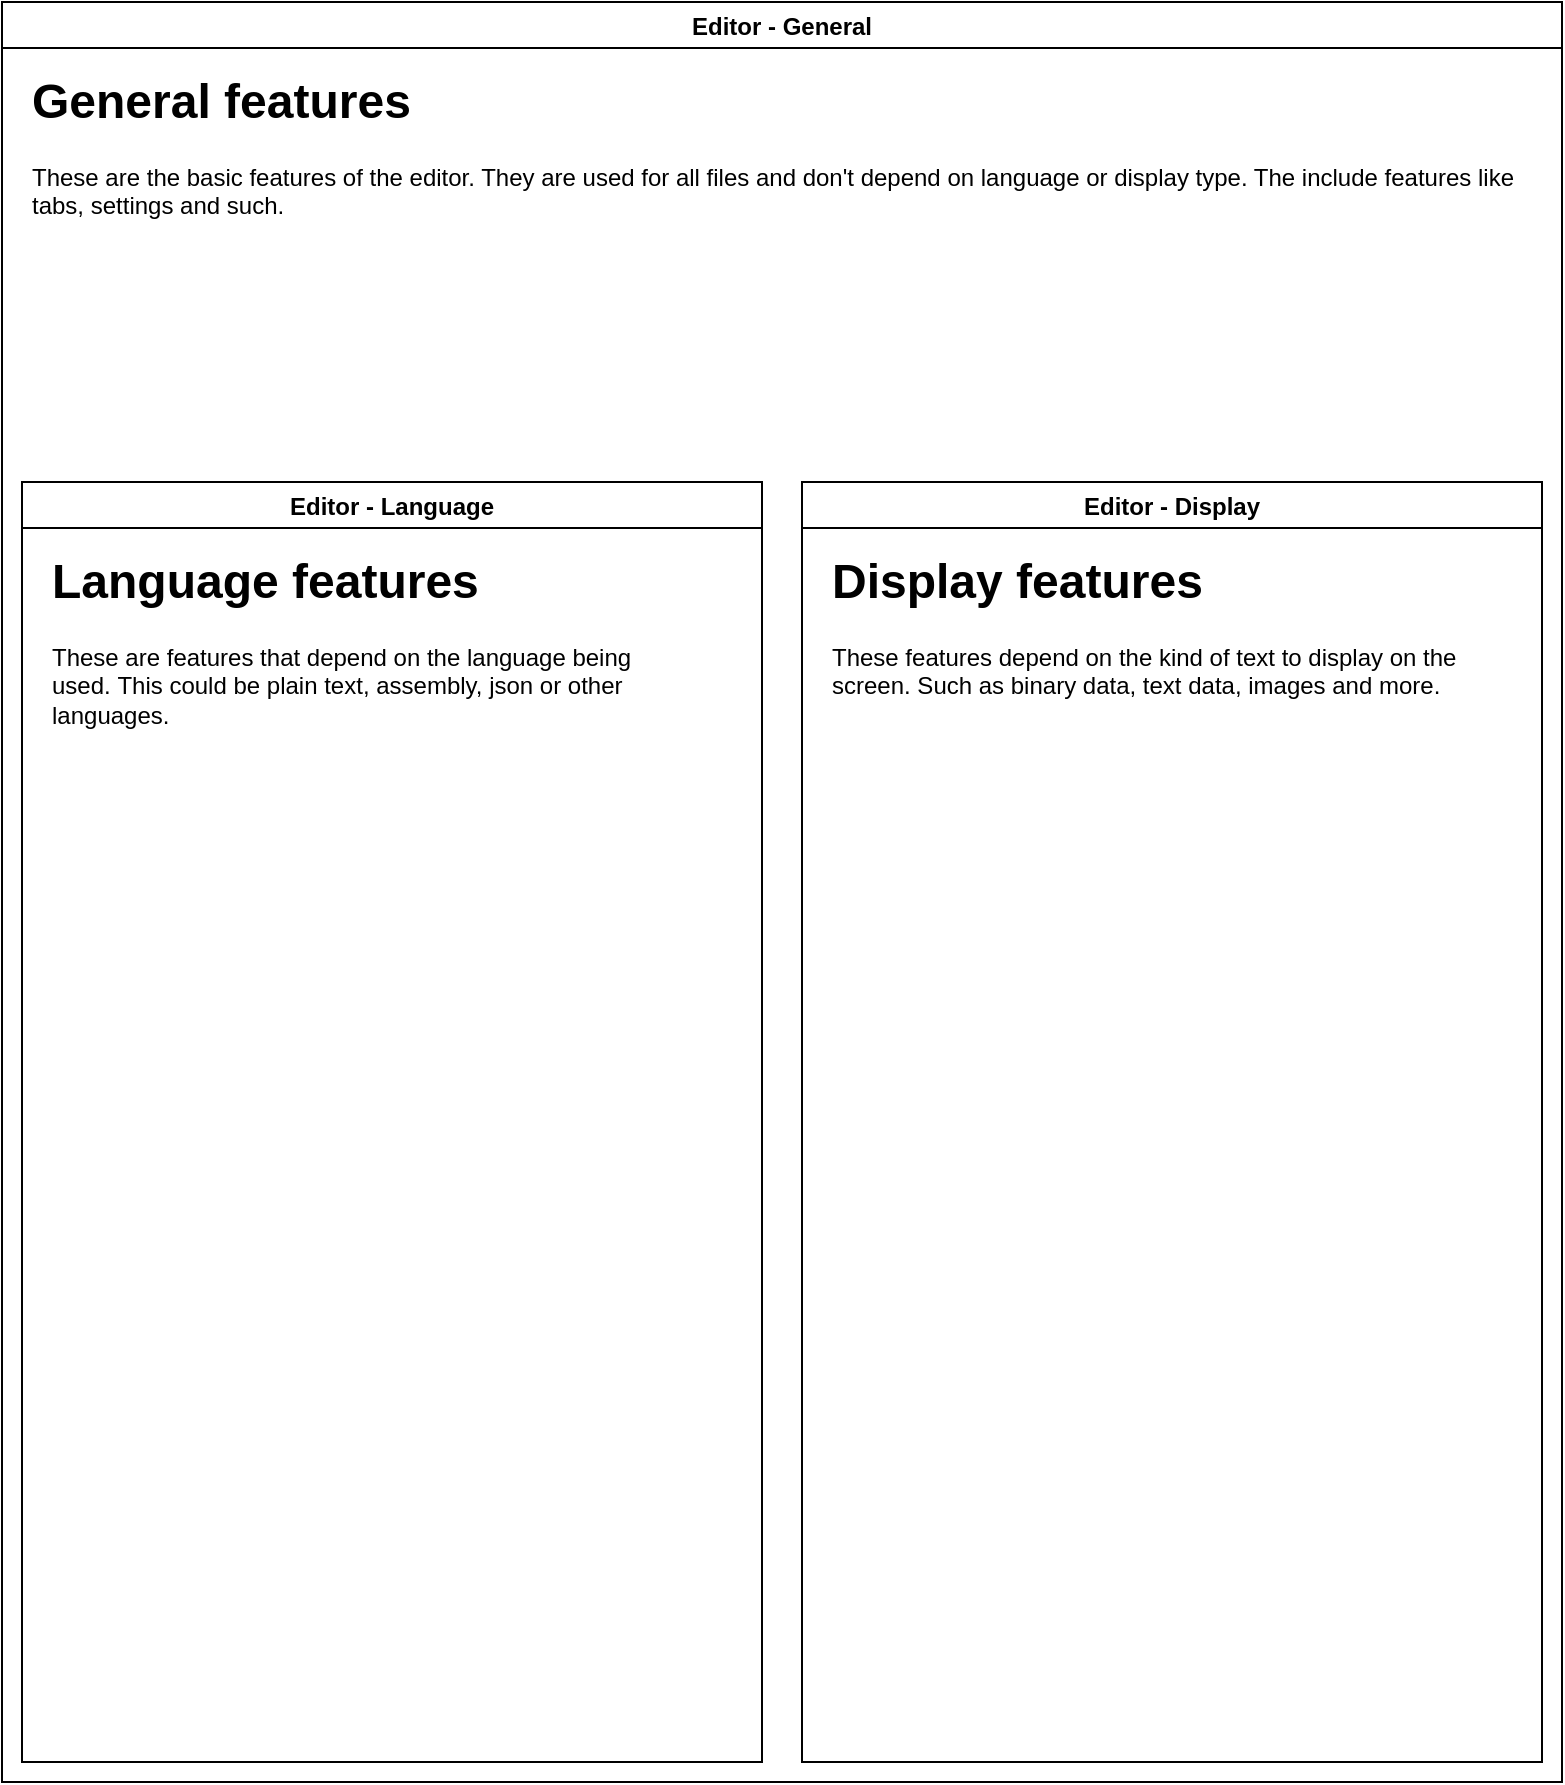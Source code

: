 <mxfile>
    <diagram id="e9SwUlkqc1szw522njlq" name="Information">
        <mxGraphModel dx="1092" dy="511" grid="1" gridSize="10" guides="1" tooltips="1" connect="1" arrows="1" fold="1" page="1" pageScale="1" pageWidth="850" pageHeight="1100" math="0" shadow="0">
            <root>
                <mxCell id="0"/>
                <mxCell id="1" parent="0"/>
                <mxCell id="4" value="Editor - General" style="swimlane;expand=1;collapsible=0;" vertex="1" parent="1">
                    <mxGeometry x="40" y="40" width="780" height="890" as="geometry"/>
                </mxCell>
                <mxCell id="6" value="Editor - Display" style="swimlane;expand=1;collapsible=0;" vertex="1" parent="4">
                    <mxGeometry x="400" y="240" width="370" height="640" as="geometry"/>
                </mxCell>
                <mxCell id="8" value="&lt;h1&gt;Display features&lt;/h1&gt;&lt;p&gt;These features depend on the kind of text to display on the screen. Such as binary data, text data, images and more.&lt;/p&gt;" style="text;html=1;strokeColor=none;fillColor=none;spacing=5;spacingTop=-20;whiteSpace=wrap;overflow=hidden;rounded=0;" vertex="1" parent="6">
                    <mxGeometry x="10" y="30" width="350" height="200" as="geometry"/>
                </mxCell>
                <mxCell id="9" value="&lt;h1&gt;General features&lt;/h1&gt;&lt;p&gt;These are the basic features of the editor. They are used for all files and don't depend on language or display type. The include features like tabs, settings and such.&lt;/p&gt;" style="text;html=1;strokeColor=none;fillColor=none;spacing=5;spacingTop=-20;whiteSpace=wrap;overflow=hidden;rounded=0;" vertex="1" parent="4">
                    <mxGeometry x="10" y="30" width="760" height="200" as="geometry"/>
                </mxCell>
                <mxCell id="5" value="Editor - Language" style="swimlane;expand=1;collapsible=0;" vertex="1" parent="1">
                    <mxGeometry x="50" y="280" width="370" height="640" as="geometry"/>
                </mxCell>
                <mxCell id="7" value="&lt;h1&gt;Language features&lt;/h1&gt;&lt;p&gt;These are features that depend on the language being used.&amp;nbsp;&lt;span&gt;This could be plain text, assembly, json or other languages.&lt;/span&gt;&lt;/p&gt;" style="text;html=1;strokeColor=none;fillColor=none;spacing=5;spacingTop=-20;whiteSpace=wrap;overflow=hidden;rounded=0;" vertex="1" parent="5">
                    <mxGeometry x="10" y="30" width="350" height="200" as="geometry"/>
                </mxCell>
            </root>
        </mxGraphModel>
    </diagram>
</mxfile>